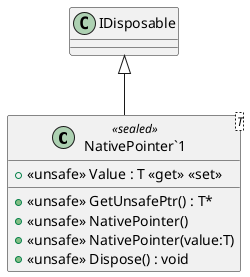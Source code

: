 @startuml
class "NativePointer`1"<T> <<sealed>> {
    + <<unsafe>> GetUnsafePtr() : T*
    + <<unsafe>> Value : T <<get>> <<set>>
    + <<unsafe>> NativePointer()
    + <<unsafe>> NativePointer(value:T)
    + <<unsafe>> Dispose() : void
}
IDisposable <|-- "NativePointer`1"
@enduml
